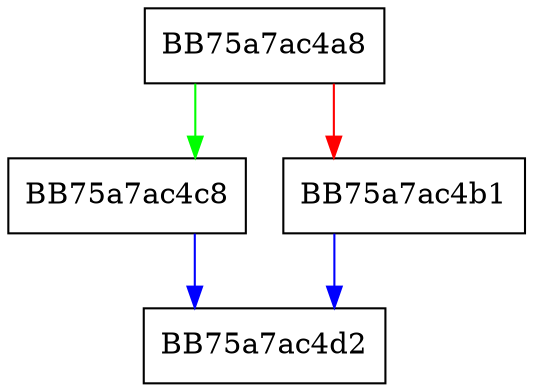 digraph _get_daylight {
  node [shape="box"];
  graph [splines=ortho];
  BB75a7ac4a8 -> BB75a7ac4c8 [color="green"];
  BB75a7ac4a8 -> BB75a7ac4b1 [color="red"];
  BB75a7ac4b1 -> BB75a7ac4d2 [color="blue"];
  BB75a7ac4c8 -> BB75a7ac4d2 [color="blue"];
}